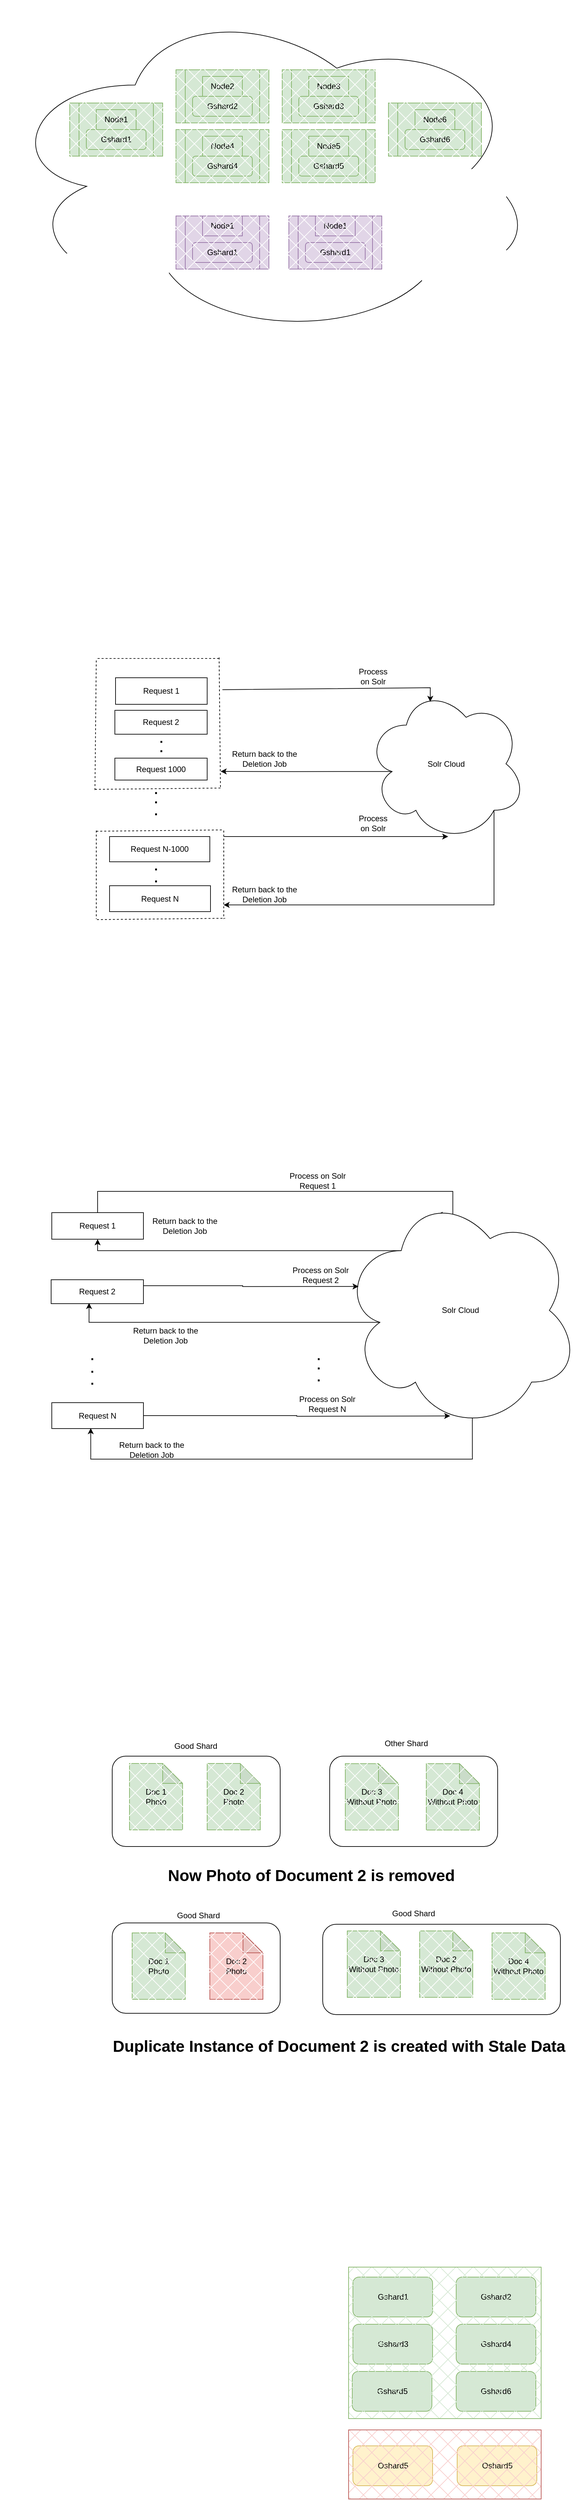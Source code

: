 <mxfile version="23.1.4" type="github">
  <diagram name="Page-1" id="aKMpaaCTJ1XGvp3vNsMk">
    <mxGraphModel dx="2228" dy="1484" grid="0" gridSize="10" guides="1" tooltips="1" connect="1" arrows="1" fold="1" page="1" pageScale="1" pageWidth="1169" pageHeight="827" math="0" shadow="0">
      <root>
        <mxCell id="0" />
        <mxCell id="1" parent="0" />
        <mxCell id="1ppoUDZiZ3jJFI29UnhS-2" value="" style="shape=process;whiteSpace=wrap;html=1;backgroundOutline=1;fillColor=#d5e8d4;strokeColor=#82b366;" vertex="1" parent="1">
          <mxGeometry x="230" y="60" width="140" height="80" as="geometry" />
        </mxCell>
        <mxCell id="1ppoUDZiZ3jJFI29UnhS-5" value="Gshard2" style="rounded=1;whiteSpace=wrap;html=1;fillColor=#d5e8d4;strokeColor=#82b366;" vertex="1" parent="1">
          <mxGeometry x="255" y="100" width="90" height="30" as="geometry" />
        </mxCell>
        <mxCell id="1ppoUDZiZ3jJFI29UnhS-6" value="Node2" style="text;html=1;align=center;verticalAlign=middle;whiteSpace=wrap;rounded=0;fillColor=#d5e8d4;strokeColor=#82b366;" vertex="1" parent="1">
          <mxGeometry x="270" y="70" width="60" height="30" as="geometry" />
        </mxCell>
        <mxCell id="1ppoUDZiZ3jJFI29UnhS-29" value="" style="shape=process;whiteSpace=wrap;html=1;backgroundOutline=1;fillColor=#d5e8d4;strokeColor=#82b366;" vertex="1" parent="1">
          <mxGeometry x="390" y="60" width="140" height="80" as="geometry" />
        </mxCell>
        <mxCell id="1ppoUDZiZ3jJFI29UnhS-30" value="Gshard3" style="rounded=1;whiteSpace=wrap;html=1;fillColor=#d5e8d4;strokeColor=#82b366;" vertex="1" parent="1">
          <mxGeometry x="415" y="100" width="90" height="30" as="geometry" />
        </mxCell>
        <mxCell id="1ppoUDZiZ3jJFI29UnhS-31" value="Node3" style="text;html=1;align=center;verticalAlign=middle;whiteSpace=wrap;rounded=0;fillColor=#d5e8d4;strokeColor=#82b366;" vertex="1" parent="1">
          <mxGeometry x="430" y="70" width="60" height="30" as="geometry" />
        </mxCell>
        <mxCell id="1ppoUDZiZ3jJFI29UnhS-32" value="" style="shape=process;whiteSpace=wrap;html=1;backgroundOutline=1;fillColor=#d5e8d4;strokeColor=#82b366;" vertex="1" parent="1">
          <mxGeometry x="70" y="110" width="140" height="80" as="geometry" />
        </mxCell>
        <mxCell id="1ppoUDZiZ3jJFI29UnhS-33" value="Gshard1" style="rounded=1;whiteSpace=wrap;html=1;fillColor=#d5e8d4;strokeColor=#82b366;" vertex="1" parent="1">
          <mxGeometry x="95" y="150" width="90" height="30" as="geometry" />
        </mxCell>
        <mxCell id="1ppoUDZiZ3jJFI29UnhS-34" value="Node1" style="text;html=1;align=center;verticalAlign=middle;whiteSpace=wrap;rounded=0;fillColor=#d5e8d4;strokeColor=#82b366;" vertex="1" parent="1">
          <mxGeometry x="110" y="120" width="60" height="30" as="geometry" />
        </mxCell>
        <mxCell id="1ppoUDZiZ3jJFI29UnhS-35" value="" style="shape=process;whiteSpace=wrap;html=1;backgroundOutline=1;fillColor=#d5e8d4;strokeColor=#82b366;" vertex="1" parent="1">
          <mxGeometry x="230" y="150" width="140" height="80" as="geometry" />
        </mxCell>
        <mxCell id="1ppoUDZiZ3jJFI29UnhS-36" value="Gshard4" style="rounded=1;whiteSpace=wrap;html=1;fillColor=#d5e8d4;strokeColor=#82b366;" vertex="1" parent="1">
          <mxGeometry x="255" y="190" width="90" height="30" as="geometry" />
        </mxCell>
        <mxCell id="1ppoUDZiZ3jJFI29UnhS-37" value="Node4" style="text;html=1;align=center;verticalAlign=middle;whiteSpace=wrap;rounded=0;fillColor=#d5e8d4;strokeColor=#82b366;" vertex="1" parent="1">
          <mxGeometry x="270" y="160" width="60" height="30" as="geometry" />
        </mxCell>
        <mxCell id="1ppoUDZiZ3jJFI29UnhS-38" value="" style="shape=process;whiteSpace=wrap;html=1;backgroundOutline=1;fillColor=#d5e8d4;strokeColor=#82b366;" vertex="1" parent="1">
          <mxGeometry x="390" y="150" width="140" height="80" as="geometry" />
        </mxCell>
        <mxCell id="1ppoUDZiZ3jJFI29UnhS-39" value="Gshard5" style="rounded=1;whiteSpace=wrap;html=1;fillColor=#d5e8d4;strokeColor=#82b366;" vertex="1" parent="1">
          <mxGeometry x="415" y="190" width="90" height="30" as="geometry" />
        </mxCell>
        <mxCell id="1ppoUDZiZ3jJFI29UnhS-40" value="Node5" style="text;html=1;align=center;verticalAlign=middle;whiteSpace=wrap;rounded=0;fillColor=#d5e8d4;strokeColor=#82b366;" vertex="1" parent="1">
          <mxGeometry x="430" y="160" width="60" height="30" as="geometry" />
        </mxCell>
        <mxCell id="1ppoUDZiZ3jJFI29UnhS-41" value="" style="shape=process;whiteSpace=wrap;html=1;backgroundOutline=1;fillColor=#d5e8d4;strokeColor=#82b366;" vertex="1" parent="1">
          <mxGeometry x="550" y="110" width="140" height="80" as="geometry" />
        </mxCell>
        <mxCell id="1ppoUDZiZ3jJFI29UnhS-42" value="Gshard6" style="rounded=1;whiteSpace=wrap;html=1;fillColor=#d5e8d4;strokeColor=#82b366;" vertex="1" parent="1">
          <mxGeometry x="575" y="150" width="90" height="30" as="geometry" />
        </mxCell>
        <mxCell id="1ppoUDZiZ3jJFI29UnhS-43" value="Node6" style="text;html=1;align=center;verticalAlign=middle;whiteSpace=wrap;rounded=0;fillColor=#d5e8d4;strokeColor=#82b366;" vertex="1" parent="1">
          <mxGeometry x="590" y="120" width="60" height="30" as="geometry" />
        </mxCell>
        <mxCell id="1ppoUDZiZ3jJFI29UnhS-44" value="" style="shape=process;whiteSpace=wrap;html=1;backgroundOutline=1;fillColor=#e1d5e7;strokeColor=#9673a6;" vertex="1" parent="1">
          <mxGeometry x="230" y="280" width="140" height="80" as="geometry" />
        </mxCell>
        <mxCell id="1ppoUDZiZ3jJFI29UnhS-45" value="Gshard1" style="rounded=1;whiteSpace=wrap;html=1;fillColor=#e1d5e7;strokeColor=#9673a6;" vertex="1" parent="1">
          <mxGeometry x="255" y="320" width="90" height="30" as="geometry" />
        </mxCell>
        <mxCell id="1ppoUDZiZ3jJFI29UnhS-46" value="Node1" style="text;html=1;align=center;verticalAlign=middle;whiteSpace=wrap;rounded=0;fillColor=#e1d5e7;strokeColor=#9673a6;" vertex="1" parent="1">
          <mxGeometry x="270" y="280" width="60" height="30" as="geometry" />
        </mxCell>
        <mxCell id="1ppoUDZiZ3jJFI29UnhS-47" value="" style="shape=process;whiteSpace=wrap;html=1;backgroundOutline=1;fillColor=#e1d5e7;strokeColor=#9673a6;" vertex="1" parent="1">
          <mxGeometry x="400" y="280" width="140" height="80" as="geometry" />
        </mxCell>
        <mxCell id="1ppoUDZiZ3jJFI29UnhS-48" value="Gshard1" style="rounded=1;whiteSpace=wrap;html=1;fillColor=#e1d5e7;strokeColor=#9673a6;" vertex="1" parent="1">
          <mxGeometry x="425" y="320" width="90" height="30" as="geometry" />
        </mxCell>
        <mxCell id="1ppoUDZiZ3jJFI29UnhS-49" value="Node1" style="text;html=1;align=center;verticalAlign=middle;whiteSpace=wrap;rounded=0;fillColor=#e1d5e7;strokeColor=#9673a6;" vertex="1" parent="1">
          <mxGeometry x="440" y="280" width="60" height="30" as="geometry" />
        </mxCell>
        <mxCell id="1ppoUDZiZ3jJFI29UnhS-51" value="" style="ellipse;shape=cloud;whiteSpace=wrap;html=1;fillStyle=cross-hatch;" vertex="1" parent="1">
          <mxGeometry x="-34" y="-44" width="810" height="508" as="geometry" />
        </mxCell>
        <mxCell id="1ppoUDZiZ3jJFI29UnhS-120" style="edgeStyle=orthogonalEdgeStyle;rounded=0;orthogonalLoop=1;jettySize=auto;html=1;exitX=0.5;exitY=0;exitDx=0;exitDy=0;entryX=0.4;entryY=0.1;entryDx=0;entryDy=0;entryPerimeter=0;" edge="1" parent="1" source="1ppoUDZiZ3jJFI29UnhS-52" target="1ppoUDZiZ3jJFI29UnhS-56">
          <mxGeometry relative="1" as="geometry">
            <mxPoint x="622" y="1853.0" as="targetPoint" />
            <Array as="points">
              <mxPoint x="112" y="1748" />
              <mxPoint x="647" y="1748" />
            </Array>
          </mxGeometry>
        </mxCell>
        <mxCell id="1ppoUDZiZ3jJFI29UnhS-52" value="Request 1" style="rounded=0;whiteSpace=wrap;html=1;" vertex="1" parent="1">
          <mxGeometry x="43" y="1780" width="138" height="40" as="geometry" />
        </mxCell>
        <mxCell id="1ppoUDZiZ3jJFI29UnhS-54" value="Request N" style="rounded=0;whiteSpace=wrap;html=1;" vertex="1" parent="1">
          <mxGeometry x="43" y="2066" width="138" height="39" as="geometry" />
        </mxCell>
        <mxCell id="1ppoUDZiZ3jJFI29UnhS-55" value="Request 2" style="rounded=0;whiteSpace=wrap;html=1;" vertex="1" parent="1">
          <mxGeometry x="42" y="1881" width="139" height="36" as="geometry" />
        </mxCell>
        <mxCell id="1ppoUDZiZ3jJFI29UnhS-133" style="edgeStyle=orthogonalEdgeStyle;rounded=0;orthogonalLoop=1;jettySize=auto;html=1;exitX=0.25;exitY=0.25;exitDx=0;exitDy=0;exitPerimeter=0;entryX=0.5;entryY=1;entryDx=0;entryDy=0;" edge="1" parent="1" source="1ppoUDZiZ3jJFI29UnhS-56" target="1ppoUDZiZ3jJFI29UnhS-52">
          <mxGeometry relative="1" as="geometry">
            <Array as="points">
              <mxPoint x="112" y="1837" />
            </Array>
          </mxGeometry>
        </mxCell>
        <mxCell id="1ppoUDZiZ3jJFI29UnhS-141" style="edgeStyle=orthogonalEdgeStyle;rounded=0;orthogonalLoop=1;jettySize=auto;html=1;exitX=0.55;exitY=0.95;exitDx=0;exitDy=0;exitPerimeter=0;entryX=0.425;entryY=0.983;entryDx=0;entryDy=0;entryPerimeter=0;" edge="1" parent="1" source="1ppoUDZiZ3jJFI29UnhS-56" target="1ppoUDZiZ3jJFI29UnhS-54">
          <mxGeometry relative="1" as="geometry">
            <mxPoint x="101.0" y="2119.333" as="targetPoint" />
            <Array as="points">
              <mxPoint x="102" y="2151" />
            </Array>
          </mxGeometry>
        </mxCell>
        <mxCell id="1ppoUDZiZ3jJFI29UnhS-56" value="Solr Cloud" style="ellipse;shape=cloud;whiteSpace=wrap;html=1;" vertex="1" parent="1">
          <mxGeometry x="480" y="1747.25" width="357" height="359.75" as="geometry" />
        </mxCell>
        <mxCell id="1ppoUDZiZ3jJFI29UnhS-58" value="Process on Solr Request 1" style="text;html=1;align=center;verticalAlign=middle;whiteSpace=wrap;rounded=0;" vertex="1" parent="1">
          <mxGeometry x="400" y="1717.25" width="87" height="30" as="geometry" />
        </mxCell>
        <mxCell id="1ppoUDZiZ3jJFI29UnhS-62" value="Return back to the Deletion Job" style="text;html=1;align=center;verticalAlign=middle;whiteSpace=wrap;rounded=0;" vertex="1" parent="1">
          <mxGeometry x="192" y="1785" width="103" height="30" as="geometry" />
        </mxCell>
        <mxCell id="1ppoUDZiZ3jJFI29UnhS-66" value="Process on Solr Request 2" style="text;html=1;align=center;verticalAlign=middle;whiteSpace=wrap;rounded=0;" vertex="1" parent="1">
          <mxGeometry x="400" y="1859" width="95.5" height="30" as="geometry" />
        </mxCell>
        <mxCell id="1ppoUDZiZ3jJFI29UnhS-67" value="Return back to the Deletion Job" style="text;html=1;align=center;verticalAlign=middle;whiteSpace=wrap;rounded=0;" vertex="1" parent="1">
          <mxGeometry x="163" y="1950" width="103" height="30" as="geometry" />
        </mxCell>
        <mxCell id="1ppoUDZiZ3jJFI29UnhS-68" value="." style="text;html=1;align=center;verticalAlign=middle;whiteSpace=wrap;rounded=0;strokeWidth=6;fontSize=19;fontStyle=1" vertex="1" parent="1">
          <mxGeometry x="74" y="1981" width="60" height="30" as="geometry" />
        </mxCell>
        <mxCell id="1ppoUDZiZ3jJFI29UnhS-69" value="." style="text;html=1;align=center;verticalAlign=middle;whiteSpace=wrap;rounded=0;strokeWidth=6;fontStyle=1;fontSize=19;" vertex="1" parent="1">
          <mxGeometry x="74" y="2000" width="60" height="30" as="geometry" />
        </mxCell>
        <mxCell id="1ppoUDZiZ3jJFI29UnhS-70" value="." style="text;html=1;align=center;verticalAlign=middle;whiteSpace=wrap;rounded=0;strokeWidth=6;fontStyle=1;fontSize=19;" vertex="1" parent="1">
          <mxGeometry x="74" y="2018" width="60" height="30" as="geometry" />
        </mxCell>
        <mxCell id="1ppoUDZiZ3jJFI29UnhS-75" value="Return back to the Deletion Job" style="text;html=1;align=center;verticalAlign=middle;whiteSpace=wrap;rounded=0;" vertex="1" parent="1">
          <mxGeometry x="142" y="2122" width="103" height="30" as="geometry" />
        </mxCell>
        <mxCell id="1ppoUDZiZ3jJFI29UnhS-76" value="Request 1" style="rounded=0;whiteSpace=wrap;html=1;" vertex="1" parent="1">
          <mxGeometry x="139" y="975" width="138" height="40" as="geometry" />
        </mxCell>
        <mxCell id="1ppoUDZiZ3jJFI29UnhS-77" value="Request N" style="rounded=0;whiteSpace=wrap;html=1;" vertex="1" parent="1">
          <mxGeometry x="130" y="1288" width="152" height="39" as="geometry" />
        </mxCell>
        <mxCell id="1ppoUDZiZ3jJFI29UnhS-78" value="Request 2" style="rounded=0;whiteSpace=wrap;html=1;" vertex="1" parent="1">
          <mxGeometry x="138" y="1024" width="139" height="36" as="geometry" />
        </mxCell>
        <mxCell id="1ppoUDZiZ3jJFI29UnhS-146" style="edgeStyle=orthogonalEdgeStyle;rounded=0;orthogonalLoop=1;jettySize=auto;html=1;exitX=0.16;exitY=0.55;exitDx=0;exitDy=0;exitPerimeter=0;" edge="1" parent="1" source="1ppoUDZiZ3jJFI29UnhS-80">
          <mxGeometry relative="1" as="geometry">
            <mxPoint x="297.333" y="1116" as="targetPoint" />
          </mxGeometry>
        </mxCell>
        <mxCell id="1ppoUDZiZ3jJFI29UnhS-148" style="edgeStyle=orthogonalEdgeStyle;rounded=0;orthogonalLoop=1;jettySize=auto;html=1;exitX=0.8;exitY=0.8;exitDx=0;exitDy=0;exitPerimeter=0;" edge="1" parent="1" source="1ppoUDZiZ3jJFI29UnhS-80">
          <mxGeometry relative="1" as="geometry">
            <mxPoint x="301.778" y="1316.889" as="targetPoint" />
            <Array as="points">
              <mxPoint x="709" y="1317" />
            </Array>
          </mxGeometry>
        </mxCell>
        <mxCell id="1ppoUDZiZ3jJFI29UnhS-80" value="Solr Cloud" style="ellipse;shape=cloud;whiteSpace=wrap;html=1;" vertex="1" parent="1">
          <mxGeometry x="517" y="988" width="240" height="233" as="geometry" />
        </mxCell>
        <mxCell id="1ppoUDZiZ3jJFI29UnhS-88" value="." style="text;html=1;align=center;verticalAlign=middle;whiteSpace=wrap;rounded=0;strokeWidth=6;fontSize=19;fontStyle=1" vertex="1" parent="1">
          <mxGeometry x="170" y="1129" width="60" height="30" as="geometry" />
        </mxCell>
        <mxCell id="1ppoUDZiZ3jJFI29UnhS-89" value="." style="text;html=1;align=center;verticalAlign=middle;whiteSpace=wrap;rounded=0;strokeWidth=6;fontStyle=1;fontSize=19;" vertex="1" parent="1">
          <mxGeometry x="170" y="1143" width="60" height="30" as="geometry" />
        </mxCell>
        <mxCell id="1ppoUDZiZ3jJFI29UnhS-90" value="." style="text;html=1;align=center;verticalAlign=middle;whiteSpace=wrap;rounded=0;strokeWidth=6;fontStyle=1;fontSize=19;" vertex="1" parent="1">
          <mxGeometry x="170" y="1161" width="60" height="30" as="geometry" />
        </mxCell>
        <mxCell id="1ppoUDZiZ3jJFI29UnhS-93" value="Process on Solr" style="text;html=1;align=center;verticalAlign=middle;whiteSpace=wrap;rounded=0;" vertex="1" parent="1">
          <mxGeometry x="496.5" y="958" width="60" height="30" as="geometry" />
        </mxCell>
        <mxCell id="1ppoUDZiZ3jJFI29UnhS-94" value="Return back to the Deletion Job" style="text;html=1;align=center;verticalAlign=middle;whiteSpace=wrap;rounded=0;" vertex="1" parent="1">
          <mxGeometry x="312" y="1082" width="103" height="30" as="geometry" />
        </mxCell>
        <mxCell id="1ppoUDZiZ3jJFI29UnhS-95" style="edgeStyle=orthogonalEdgeStyle;rounded=0;orthogonalLoop=1;jettySize=auto;html=1;exitX=0.5;exitY=1;exitDx=0;exitDy=0;" edge="1" parent="1" source="1ppoUDZiZ3jJFI29UnhS-94" target="1ppoUDZiZ3jJFI29UnhS-94">
          <mxGeometry relative="1" as="geometry" />
        </mxCell>
        <mxCell id="1ppoUDZiZ3jJFI29UnhS-96" value="Request 1000" style="rounded=0;whiteSpace=wrap;html=1;" vertex="1" parent="1">
          <mxGeometry x="138" y="1096" width="139" height="33" as="geometry" />
        </mxCell>
        <mxCell id="1ppoUDZiZ3jJFI29UnhS-97" value="." style="text;html=1;align=center;verticalAlign=middle;whiteSpace=wrap;rounded=0;strokeWidth=6;fontSize=19;fontStyle=1" vertex="1" parent="1">
          <mxGeometry x="177.5" y="1052" width="60" height="30" as="geometry" />
        </mxCell>
        <mxCell id="1ppoUDZiZ3jJFI29UnhS-98" value="." style="text;html=1;align=center;verticalAlign=middle;whiteSpace=wrap;rounded=0;strokeWidth=6;fontStyle=1;fontSize=19;" vertex="1" parent="1">
          <mxGeometry x="177.5" y="1066" width="60" height="30" as="geometry" />
        </mxCell>
        <mxCell id="1ppoUDZiZ3jJFI29UnhS-99" value="" style="endArrow=none;dashed=1;html=1;rounded=0;" edge="1" parent="1">
          <mxGeometry width="50" height="50" relative="1" as="geometry">
            <mxPoint x="112" y="946" as="sourcePoint" />
            <mxPoint x="297" y="946" as="targetPoint" />
          </mxGeometry>
        </mxCell>
        <mxCell id="1ppoUDZiZ3jJFI29UnhS-100" value="" style="endArrow=none;dashed=1;html=1;rounded=0;" edge="1" parent="1">
          <mxGeometry width="50" height="50" relative="1" as="geometry">
            <mxPoint x="297" y="1139.5" as="sourcePoint" />
            <mxPoint x="295" y="944.5" as="targetPoint" />
          </mxGeometry>
        </mxCell>
        <mxCell id="1ppoUDZiZ3jJFI29UnhS-101" value="" style="endArrow=none;dashed=1;html=1;rounded=0;" edge="1" parent="1">
          <mxGeometry width="50" height="50" relative="1" as="geometry">
            <mxPoint x="108" y="1143" as="sourcePoint" />
            <mxPoint x="299" y="1141" as="targetPoint" />
          </mxGeometry>
        </mxCell>
        <mxCell id="1ppoUDZiZ3jJFI29UnhS-102" value="" style="endArrow=none;dashed=1;html=1;rounded=0;" edge="1" parent="1">
          <mxGeometry width="50" height="50" relative="1" as="geometry">
            <mxPoint x="108" y="1144" as="sourcePoint" />
            <mxPoint x="110" y="947" as="targetPoint" />
          </mxGeometry>
        </mxCell>
        <mxCell id="1ppoUDZiZ3jJFI29UnhS-107" value="Request N-1000" style="rounded=0;whiteSpace=wrap;html=1;" vertex="1" parent="1">
          <mxGeometry x="130" y="1214" width="151" height="38" as="geometry" />
        </mxCell>
        <mxCell id="1ppoUDZiZ3jJFI29UnhS-108" value="." style="text;html=1;align=center;verticalAlign=middle;whiteSpace=wrap;rounded=0;strokeWidth=6;fontStyle=1;fontSize=19;" vertex="1" parent="1">
          <mxGeometry x="170" y="1244" width="60" height="30" as="geometry" />
        </mxCell>
        <mxCell id="1ppoUDZiZ3jJFI29UnhS-109" value="." style="text;html=1;align=center;verticalAlign=middle;whiteSpace=wrap;rounded=0;strokeWidth=6;fontStyle=1;fontSize=19;" vertex="1" parent="1">
          <mxGeometry x="170" y="1262" width="60" height="30" as="geometry" />
        </mxCell>
        <mxCell id="1ppoUDZiZ3jJFI29UnhS-110" value="" style="endArrow=none;dashed=1;html=1;rounded=0;" edge="1" parent="1">
          <mxGeometry width="50" height="50" relative="1" as="geometry">
            <mxPoint x="110" y="1206" as="sourcePoint" />
            <mxPoint x="302" y="1204" as="targetPoint" />
          </mxGeometry>
        </mxCell>
        <mxCell id="1ppoUDZiZ3jJFI29UnhS-111" value="" style="endArrow=none;dashed=1;html=1;rounded=0;" edge="1" parent="1">
          <mxGeometry width="50" height="50" relative="1" as="geometry">
            <mxPoint x="302" y="1205" as="sourcePoint" />
            <mxPoint x="302" y="1338" as="targetPoint" />
          </mxGeometry>
        </mxCell>
        <mxCell id="1ppoUDZiZ3jJFI29UnhS-112" value="" style="endArrow=none;dashed=1;html=1;rounded=0;" edge="1" parent="1">
          <mxGeometry width="50" height="50" relative="1" as="geometry">
            <mxPoint x="110" y="1205" as="sourcePoint" />
            <mxPoint x="110" y="1338" as="targetPoint" />
          </mxGeometry>
        </mxCell>
        <mxCell id="1ppoUDZiZ3jJFI29UnhS-113" value="" style="endArrow=none;dashed=1;html=1;rounded=0;" edge="1" parent="1">
          <mxGeometry width="50" height="50" relative="1" as="geometry">
            <mxPoint x="111" y="1339" as="sourcePoint" />
            <mxPoint x="304" y="1337" as="targetPoint" />
          </mxGeometry>
        </mxCell>
        <mxCell id="1ppoUDZiZ3jJFI29UnhS-115" value="Process on Solr" style="text;html=1;align=center;verticalAlign=middle;whiteSpace=wrap;rounded=0;" vertex="1" parent="1">
          <mxGeometry x="496.5" y="1179" width="60" height="30" as="geometry" />
        </mxCell>
        <mxCell id="1ppoUDZiZ3jJFI29UnhS-117" value="Return back to the Deletion Job" style="text;html=1;align=center;verticalAlign=middle;whiteSpace=wrap;rounded=0;" vertex="1" parent="1">
          <mxGeometry x="312" y="1286" width="103" height="30" as="geometry" />
        </mxCell>
        <mxCell id="1ppoUDZiZ3jJFI29UnhS-128" value="Process on Solr Request N" style="text;html=1;align=center;verticalAlign=middle;whiteSpace=wrap;rounded=0;" vertex="1" parent="1">
          <mxGeometry x="408" y="2053" width="100" height="30" as="geometry" />
        </mxCell>
        <mxCell id="1ppoUDZiZ3jJFI29UnhS-130" value="." style="text;html=1;align=center;verticalAlign=middle;whiteSpace=wrap;rounded=0;strokeWidth=6;fontSize=19;fontStyle=1" vertex="1" parent="1">
          <mxGeometry x="415" y="1981" width="60" height="30" as="geometry" />
        </mxCell>
        <mxCell id="1ppoUDZiZ3jJFI29UnhS-131" value="." style="text;html=1;align=center;verticalAlign=middle;whiteSpace=wrap;rounded=0;strokeWidth=6;fontStyle=1;fontSize=19;" vertex="1" parent="1">
          <mxGeometry x="415" y="1995" width="60" height="30" as="geometry" />
        </mxCell>
        <mxCell id="1ppoUDZiZ3jJFI29UnhS-132" value="." style="text;html=1;align=center;verticalAlign=middle;whiteSpace=wrap;rounded=0;strokeWidth=6;fontStyle=1;fontSize=19;" vertex="1" parent="1">
          <mxGeometry x="415" y="2013" width="60" height="30" as="geometry" />
        </mxCell>
        <mxCell id="1ppoUDZiZ3jJFI29UnhS-135" style="edgeStyle=orthogonalEdgeStyle;rounded=0;orthogonalLoop=1;jettySize=auto;html=1;exitX=1;exitY=0.25;exitDx=0;exitDy=0;entryX=0.07;entryY=0.4;entryDx=0;entryDy=0;entryPerimeter=0;" edge="1" parent="1" source="1ppoUDZiZ3jJFI29UnhS-55" target="1ppoUDZiZ3jJFI29UnhS-56">
          <mxGeometry relative="1" as="geometry" />
        </mxCell>
        <mxCell id="1ppoUDZiZ3jJFI29UnhS-138" style="edgeStyle=orthogonalEdgeStyle;rounded=0;orthogonalLoop=1;jettySize=auto;html=1;exitX=0.16;exitY=0.55;exitDx=0;exitDy=0;exitPerimeter=0;entryX=0.411;entryY=0.972;entryDx=0;entryDy=0;entryPerimeter=0;" edge="1" parent="1" source="1ppoUDZiZ3jJFI29UnhS-56" target="1ppoUDZiZ3jJFI29UnhS-55">
          <mxGeometry relative="1" as="geometry" />
        </mxCell>
        <mxCell id="1ppoUDZiZ3jJFI29UnhS-143" style="edgeStyle=orthogonalEdgeStyle;rounded=0;orthogonalLoop=1;jettySize=auto;html=1;exitX=1;exitY=0.5;exitDx=0;exitDy=0;" edge="1" parent="1" source="1ppoUDZiZ3jJFI29UnhS-54">
          <mxGeometry relative="1" as="geometry">
            <mxPoint x="643" y="2086" as="targetPoint" />
          </mxGeometry>
        </mxCell>
        <mxCell id="1ppoUDZiZ3jJFI29UnhS-145" value="" style="endArrow=classic;html=1;rounded=0;entryX=0.4;entryY=0.1;entryDx=0;entryDy=0;entryPerimeter=0;" edge="1" parent="1" target="1ppoUDZiZ3jJFI29UnhS-80">
          <mxGeometry width="50" height="50" relative="1" as="geometry">
            <mxPoint x="300" y="993" as="sourcePoint" />
            <mxPoint x="451" y="1169" as="targetPoint" />
            <Array as="points">
              <mxPoint x="613" y="990" />
            </Array>
          </mxGeometry>
        </mxCell>
        <mxCell id="1ppoUDZiZ3jJFI29UnhS-147" value="" style="endArrow=classic;html=1;rounded=0;" edge="1" parent="1">
          <mxGeometry width="50" height="50" relative="1" as="geometry">
            <mxPoint x="302" y="1214" as="sourcePoint" />
            <mxPoint x="640" y="1214" as="targetPoint" />
          </mxGeometry>
        </mxCell>
        <mxCell id="1ppoUDZiZ3jJFI29UnhS-151" value="Doc 1&lt;br&gt;Photo" style="shape=note;whiteSpace=wrap;html=1;backgroundOutline=1;darkOpacity=0.05;fillColor=#d5e8d4;strokeColor=#82b366;" vertex="1" parent="1">
          <mxGeometry x="160" y="2609" width="80" height="100" as="geometry" />
        </mxCell>
        <mxCell id="1ppoUDZiZ3jJFI29UnhS-152" value="Doc 2&lt;br&gt;Photo" style="shape=note;whiteSpace=wrap;html=1;backgroundOutline=1;darkOpacity=0.05;fillColor=#d5e8d4;strokeColor=#82b366;" vertex="1" parent="1">
          <mxGeometry x="277" y="2609" width="80" height="100" as="geometry" />
        </mxCell>
        <mxCell id="1ppoUDZiZ3jJFI29UnhS-153" value="Doc 4&lt;br&gt;Without Photo" style="shape=note;whiteSpace=wrap;html=1;backgroundOutline=1;darkOpacity=0.05;fillColor=#d5e8d4;strokeColor=#82b366;" vertex="1" parent="1">
          <mxGeometry x="607" y="2609.25" width="80" height="100" as="geometry" />
        </mxCell>
        <mxCell id="1ppoUDZiZ3jJFI29UnhS-154" value="Doc 3&lt;br&gt;Without Photo" style="shape=note;whiteSpace=wrap;html=1;backgroundOutline=1;darkOpacity=0.05;fillColor=#d5e8d4;strokeColor=#82b366;" vertex="1" parent="1">
          <mxGeometry x="485" y="2609.25" width="80" height="100" as="geometry" />
        </mxCell>
        <mxCell id="1ppoUDZiZ3jJFI29UnhS-155" value="" style="rounded=1;whiteSpace=wrap;html=1;fillStyle=cross-hatch;" vertex="1" parent="1">
          <mxGeometry x="134" y="2598" width="253" height="136" as="geometry" />
        </mxCell>
        <mxCell id="1ppoUDZiZ3jJFI29UnhS-156" value="" style="rounded=1;whiteSpace=wrap;html=1;fillStyle=cross-hatch;" vertex="1" parent="1">
          <mxGeometry x="461.5" y="2598" width="253" height="136" as="geometry" />
        </mxCell>
        <mxCell id="1ppoUDZiZ3jJFI29UnhS-157" value="Good Shard" style="text;html=1;align=center;verticalAlign=middle;whiteSpace=wrap;rounded=0;" vertex="1" parent="1">
          <mxGeometry x="213" y="2556" width="94" height="53" as="geometry" />
        </mxCell>
        <mxCell id="1ppoUDZiZ3jJFI29UnhS-159" value="Other Shard" style="text;html=1;align=center;verticalAlign=middle;whiteSpace=wrap;rounded=0;" vertex="1" parent="1">
          <mxGeometry x="530" y="2552" width="94" height="53" as="geometry" />
        </mxCell>
        <mxCell id="1ppoUDZiZ3jJFI29UnhS-160" value="&lt;h1&gt;Now Photo of Document 2 is removed&lt;/h1&gt;" style="text;html=1;spacing=5;spacingTop=-20;whiteSpace=wrap;overflow=hidden;rounded=0;" vertex="1" parent="1">
          <mxGeometry x="213" y="2758" width="443" height="42" as="geometry" />
        </mxCell>
        <mxCell id="1ppoUDZiZ3jJFI29UnhS-161" value="Doc 1&lt;br&gt;Photo" style="shape=note;whiteSpace=wrap;html=1;backgroundOutline=1;darkOpacity=0.05;fillColor=#d5e8d4;strokeColor=#82b366;" vertex="1" parent="1">
          <mxGeometry x="164" y="2864" width="80" height="100" as="geometry" />
        </mxCell>
        <mxCell id="1ppoUDZiZ3jJFI29UnhS-162" value="Doc 2&lt;br&gt;Photo" style="shape=note;whiteSpace=wrap;html=1;backgroundOutline=1;darkOpacity=0.05;fillColor=#f8cecc;strokeColor=#b85450;" vertex="1" parent="1">
          <mxGeometry x="281" y="2864" width="80" height="100" as="geometry" />
        </mxCell>
        <mxCell id="1ppoUDZiZ3jJFI29UnhS-163" value="" style="rounded=1;whiteSpace=wrap;html=1;fillStyle=cross-hatch;" vertex="1" parent="1">
          <mxGeometry x="134" y="2849" width="253" height="136" as="geometry" />
        </mxCell>
        <mxCell id="1ppoUDZiZ3jJFI29UnhS-164" value="Good Shard" style="text;html=1;align=center;verticalAlign=middle;whiteSpace=wrap;rounded=0;" vertex="1" parent="1">
          <mxGeometry x="217" y="2811" width="94" height="53" as="geometry" />
        </mxCell>
        <mxCell id="1ppoUDZiZ3jJFI29UnhS-165" value="Doc 3&lt;br&gt;Without Photo" style="shape=note;whiteSpace=wrap;html=1;backgroundOutline=1;darkOpacity=0.05;fillColor=#d5e8d4;strokeColor=#82b366;" vertex="1" parent="1">
          <mxGeometry x="488" y="2861" width="80" height="100" as="geometry" />
        </mxCell>
        <mxCell id="1ppoUDZiZ3jJFI29UnhS-166" value="Doc 2&lt;br&gt;Without Photo" style="shape=note;whiteSpace=wrap;html=1;backgroundOutline=1;darkOpacity=0.05;fillColor=#d5e8d4;strokeColor=#82b366;" vertex="1" parent="1">
          <mxGeometry x="597" y="2861" width="80" height="100" as="geometry" />
        </mxCell>
        <mxCell id="1ppoUDZiZ3jJFI29UnhS-171" value="Doc 4&lt;br&gt;Without Photo" style="shape=note;whiteSpace=wrap;html=1;backgroundOutline=1;darkOpacity=0.05;fillColor=#d5e8d4;strokeColor=#82b366;" vertex="1" parent="1">
          <mxGeometry x="706" y="2864" width="80" height="100" as="geometry" />
        </mxCell>
        <mxCell id="1ppoUDZiZ3jJFI29UnhS-167" value="" style="rounded=1;whiteSpace=wrap;html=1;fillStyle=cross-hatch;gradientColor=none;" vertex="1" parent="1">
          <mxGeometry x="451" y="2851" width="358" height="136" as="geometry" />
        </mxCell>
        <mxCell id="1ppoUDZiZ3jJFI29UnhS-168" value="Good Shard" style="text;html=1;align=center;verticalAlign=middle;whiteSpace=wrap;rounded=0;" vertex="1" parent="1">
          <mxGeometry x="541" y="2808" width="94" height="53" as="geometry" />
        </mxCell>
        <mxCell id="1ppoUDZiZ3jJFI29UnhS-172" value="&lt;h1&gt;Duplicate Instance of Document 2 is created with Stale Data&amp;nbsp;&lt;/h1&gt;" style="text;html=1;spacing=5;spacingTop=-20;whiteSpace=wrap;overflow=hidden;rounded=0;" vertex="1" parent="1">
          <mxGeometry x="130" y="3015" width="700" height="42" as="geometry" />
        </mxCell>
        <mxCell id="1ppoUDZiZ3jJFI29UnhS-173" value="Gshard1" style="rounded=1;whiteSpace=wrap;html=1;strokeColor=#82b366;align=center;verticalAlign=middle;fontFamily=Helvetica;fontSize=12;fontColor=default;fillColor=#d5e8d4;" vertex="1" parent="1">
          <mxGeometry x="496.5" y="3382" width="120" height="60" as="geometry" />
        </mxCell>
        <mxCell id="1ppoUDZiZ3jJFI29UnhS-174" value="Gshard6" style="rounded=1;whiteSpace=wrap;html=1;strokeColor=#82b366;align=center;verticalAlign=middle;fontFamily=Helvetica;fontSize=12;fontColor=default;fillColor=#d5e8d4;" vertex="1" parent="1">
          <mxGeometry x="652" y="3524" width="120" height="60" as="geometry" />
        </mxCell>
        <mxCell id="1ppoUDZiZ3jJFI29UnhS-175" value="Gshard4" style="rounded=1;whiteSpace=wrap;html=1;strokeColor=#82b366;align=center;verticalAlign=middle;fontFamily=Helvetica;fontSize=12;fontColor=default;fillColor=#d5e8d4;" vertex="1" parent="1">
          <mxGeometry x="652" y="3453" width="120" height="60" as="geometry" />
        </mxCell>
        <mxCell id="1ppoUDZiZ3jJFI29UnhS-176" value="Gshard2" style="rounded=1;whiteSpace=wrap;html=1;strokeColor=#82b366;align=center;verticalAlign=middle;fontFamily=Helvetica;fontSize=12;fontColor=default;fillColor=#d5e8d4;" vertex="1" parent="1">
          <mxGeometry x="652" y="3382" width="120" height="60" as="geometry" />
        </mxCell>
        <mxCell id="1ppoUDZiZ3jJFI29UnhS-177" value="Gshard5" style="rounded=1;whiteSpace=wrap;html=1;strokeColor=#82b366;align=center;verticalAlign=middle;fontFamily=Helvetica;fontSize=12;fontColor=default;fillColor=#d5e8d4;" vertex="1" parent="1">
          <mxGeometry x="495.5" y="3524" width="120" height="60" as="geometry" />
        </mxCell>
        <mxCell id="1ppoUDZiZ3jJFI29UnhS-178" value="Gshard3" style="rounded=1;whiteSpace=wrap;html=1;strokeColor=#82b366;align=center;verticalAlign=middle;fontFamily=Helvetica;fontSize=12;fontColor=default;fillColor=#d5e8d4;" vertex="1" parent="1">
          <mxGeometry x="496.5" y="3453" width="120" height="60" as="geometry" />
        </mxCell>
        <mxCell id="1ppoUDZiZ3jJFI29UnhS-179" value="Oshard5" style="rounded=1;whiteSpace=wrap;html=1;strokeColor=#d6b656;align=center;verticalAlign=middle;fontFamily=Helvetica;fontSize=12;fillColor=#fff2cc;" vertex="1" parent="1">
          <mxGeometry x="653.5" y="3636" width="120" height="60" as="geometry" />
        </mxCell>
        <mxCell id="1ppoUDZiZ3jJFI29UnhS-180" value="Oshard5" style="rounded=1;whiteSpace=wrap;html=1;strokeColor=#d6b656;align=center;verticalAlign=middle;fontFamily=Helvetica;fontSize=12;fillColor=#fff2cc;" vertex="1" parent="1">
          <mxGeometry x="496.5" y="3636" width="120" height="60" as="geometry" />
        </mxCell>
        <mxCell id="1ppoUDZiZ3jJFI29UnhS-183" value="" style="rounded=0;whiteSpace=wrap;html=1;strokeColor=#82b366;align=center;verticalAlign=middle;fontFamily=Helvetica;fontSize=12;fontColor=default;fillColor=#d5e8d4;fillStyle=cross-hatch;" vertex="1" parent="1">
          <mxGeometry x="490" y="3367" width="290" height="228" as="geometry" />
        </mxCell>
        <mxCell id="1ppoUDZiZ3jJFI29UnhS-184" value="" style="rounded=0;whiteSpace=wrap;html=1;strokeColor=#b85450;align=center;verticalAlign=middle;fontFamily=Helvetica;fontSize=12;fillColor=#f8cecc;fillStyle=cross-hatch;" vertex="1" parent="1">
          <mxGeometry x="490" y="3612" width="290" height="104" as="geometry" />
        </mxCell>
      </root>
    </mxGraphModel>
  </diagram>
</mxfile>
